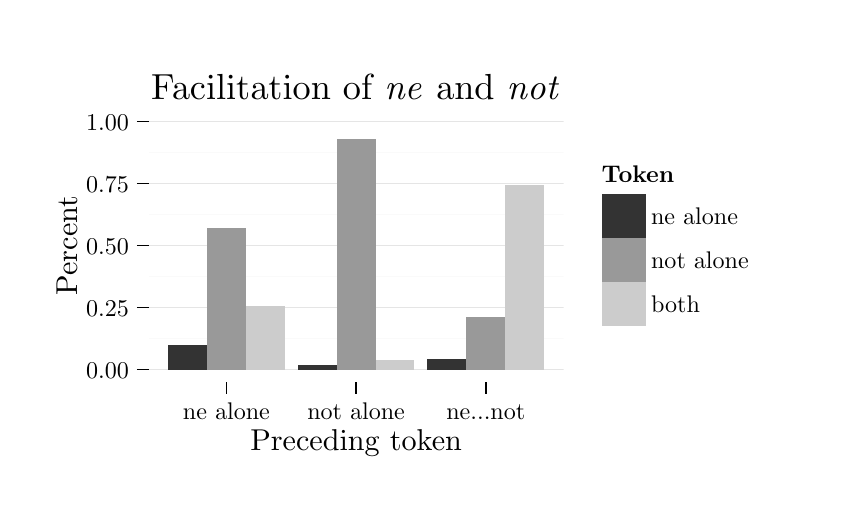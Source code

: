 % Created by tikzDevice version 0.7.0 on 2014-09-02 18:48:48
% !TEX encoding = UTF-8 Unicode
\begin{tikzpicture}[x=1pt,y=1pt]
\definecolor[named]{fillColor}{rgb}{1.00,1.00,1.00}
\path[use as bounding box,fill=fillColor,fill opacity=0.00] (0,0) rectangle (289.08,162.61);
\begin{scope}
\path[clip] ( 43.70, 34.60) rectangle (193.65,133.24);
\definecolor[named]{drawColor}{rgb}{0.98,0.98,0.98}

\path[draw=drawColor,line width= 0.6pt,line join=round] ( 43.70, 50.29) --
	(193.65, 50.29);

\path[draw=drawColor,line width= 0.6pt,line join=round] ( 43.70, 72.71) --
	(193.65, 72.71);

\path[draw=drawColor,line width= 0.6pt,line join=round] ( 43.70, 95.13) --
	(193.65, 95.13);

\path[draw=drawColor,line width= 0.6pt,line join=round] ( 43.70,117.55) --
	(193.65,117.55);
\definecolor[named]{drawColor}{rgb}{0.90,0.90,0.90}

\path[draw=drawColor,line width= 0.2pt,line join=round] ( 43.70, 39.08) --
	(193.65, 39.08);

\path[draw=drawColor,line width= 0.2pt,line join=round] ( 43.70, 61.50) --
	(193.65, 61.50);

\path[draw=drawColor,line width= 0.2pt,line join=round] ( 43.70, 83.92) --
	(193.65, 83.92);

\path[draw=drawColor,line width= 0.2pt,line join=round] ( 43.70,106.34) --
	(193.65,106.34);

\path[draw=drawColor,line width= 0.2pt,line join=round] ( 43.70,128.76) --
	(193.65,128.76);
\definecolor[named]{fillColor}{rgb}{0.20,0.20,0.20}

\path[fill=fillColor] ( 50.73, 39.08) rectangle ( 64.79, 47.87);
\definecolor[named]{fillColor}{rgb}{0.60,0.60,0.60}

\path[fill=fillColor] ( 64.79, 39.08) rectangle ( 78.84, 90.07);
\definecolor[named]{fillColor}{rgb}{0.80,0.80,0.80}

\path[fill=fillColor] ( 78.84, 39.08) rectangle ( 92.90, 61.94);
\definecolor[named]{fillColor}{rgb}{0.20,0.20,0.20}

\path[fill=fillColor] ( 97.59, 39.08) rectangle (111.65, 40.58);
\definecolor[named]{fillColor}{rgb}{0.60,0.60,0.60}

\path[fill=fillColor] (111.65, 39.08) rectangle (125.70,122.44);
\definecolor[named]{fillColor}{rgb}{0.80,0.80,0.80}

\path[fill=fillColor] (125.70, 39.08) rectangle (139.76, 42.36);
\definecolor[named]{fillColor}{rgb}{0.20,0.20,0.20}

\path[fill=fillColor] (144.45, 39.08) rectangle (158.51, 42.75);
\definecolor[named]{fillColor}{rgb}{0.60,0.60,0.60}

\path[fill=fillColor] (158.51, 39.08) rectangle (172.56, 58.08);
\definecolor[named]{fillColor}{rgb}{0.80,0.80,0.80}

\path[fill=fillColor] (172.56, 39.08) rectangle (186.62,105.76);
\end{scope}
\begin{scope}
\path[clip] (  0.00,  0.00) rectangle (289.08,162.61);
\definecolor[named]{drawColor}{rgb}{0.00,0.00,0.00}

\node[text=drawColor,anchor=base east,inner sep=0pt, outer sep=0pt, scale=  0.87] at ( 36.59, 35.92) {0.00};

\node[text=drawColor,anchor=base east,inner sep=0pt, outer sep=0pt, scale=  0.87] at ( 36.59, 58.34) {0.25};

\node[text=drawColor,anchor=base east,inner sep=0pt, outer sep=0pt, scale=  0.87] at ( 36.59, 80.76) {0.50};

\node[text=drawColor,anchor=base east,inner sep=0pt, outer sep=0pt, scale=  0.87] at ( 36.59,103.18) {0.75};

\node[text=drawColor,anchor=base east,inner sep=0pt, outer sep=0pt, scale=  0.87] at ( 36.59,125.59) {1.00};
\end{scope}
\begin{scope}
\path[clip] (  0.00,  0.00) rectangle (289.08,162.61);
\definecolor[named]{drawColor}{rgb}{0.00,0.00,0.00}

\path[draw=drawColor,line width= 0.6pt,line join=round] ( 39.43, 39.08) --
	( 43.70, 39.08);

\path[draw=drawColor,line width= 0.6pt,line join=round] ( 39.43, 61.50) --
	( 43.70, 61.50);

\path[draw=drawColor,line width= 0.6pt,line join=round] ( 39.43, 83.92) --
	( 43.70, 83.92);

\path[draw=drawColor,line width= 0.6pt,line join=round] ( 39.43,106.34) --
	( 43.70,106.34);

\path[draw=drawColor,line width= 0.6pt,line join=round] ( 39.43,128.76) --
	( 43.70,128.76);
\end{scope}
\begin{scope}
\path[clip] (  0.00,  0.00) rectangle (289.08,162.61);
\definecolor[named]{drawColor}{rgb}{0.00,0.00,0.00}

\path[draw=drawColor,line width= 0.6pt,line join=round] ( 71.81, 30.33) --
	( 71.81, 34.60);

\path[draw=drawColor,line width= 0.6pt,line join=round] (118.67, 30.33) --
	(118.67, 34.60);

\path[draw=drawColor,line width= 0.6pt,line join=round] (165.54, 30.33) --
	(165.54, 34.60);
\end{scope}
\begin{scope}
\path[clip] (  0.00,  0.00) rectangle (289.08,162.61);
\definecolor[named]{drawColor}{rgb}{0.00,0.00,0.00}

\node[text=drawColor,anchor=base,inner sep=0pt, outer sep=0pt, scale=  0.87] at ( 71.81, 21.16) {ne alone};

\node[text=drawColor,anchor=base,inner sep=0pt, outer sep=0pt, scale=  0.87] at (118.67, 21.16) {not alone};

\node[text=drawColor,anchor=base,inner sep=0pt, outer sep=0pt, scale=  0.87] at (165.54, 21.16) {ne...not};
\end{scope}
\begin{scope}
\path[clip] (  0.00,  0.00) rectangle (289.08,162.61);
\definecolor[named]{drawColor}{rgb}{0.00,0.00,0.00}

\node[text=drawColor,anchor=base,inner sep=0pt, outer sep=0pt, scale=  1.09] at (118.67,  9.94) {Preceding token};
\end{scope}
\begin{scope}
\path[clip] (  0.00,  0.00) rectangle (289.08,162.61);
\definecolor[named]{drawColor}{rgb}{0.00,0.00,0.00}

\node[text=drawColor,rotate= 90.00,anchor=base,inner sep=0pt, outer sep=0pt, scale=  1.09] at ( 17.85, 83.92) {Percent};
\end{scope}
\begin{scope}
\path[clip] (  0.00,  0.00) rectangle (289.08,162.61);
\definecolor[named]{drawColor}{rgb}{0.00,0.00,0.00}

\node[text=drawColor,anchor=base west,inner sep=0pt, outer sep=0pt, scale=  0.87] at (207.39,106.64) {\bfseries Token};
\end{scope}
\begin{scope}
\path[clip] (  0.00,  0.00) rectangle (289.08,162.61);
\definecolor[named]{fillColor}{rgb}{0.20,0.20,0.20}

\path[fill=fillColor] (207.39, 86.76) rectangle (223.29,102.66);

\path[] (207.39, 86.76) --
	(223.29,102.66);
\end{scope}
\begin{scope}
\path[clip] (  0.00,  0.00) rectangle (289.08,162.61);
\definecolor[named]{fillColor}{rgb}{0.60,0.60,0.60}

\path[fill=fillColor] (207.39, 70.86) rectangle (223.29, 86.76);

\path[] (207.39, 70.86) --
	(223.29, 86.76);
\end{scope}
\begin{scope}
\path[clip] (  0.00,  0.00) rectangle (289.08,162.61);
\definecolor[named]{fillColor}{rgb}{0.80,0.80,0.80}

\path[fill=fillColor] (207.39, 54.96) rectangle (223.29, 70.86);

\path[] (207.39, 54.96) --
	(223.29, 70.86);
\end{scope}
\begin{scope}
\path[clip] (  0.00,  0.00) rectangle (289.08,162.61);
\definecolor[named]{drawColor}{rgb}{0.00,0.00,0.00}

\node[text=drawColor,anchor=base west,inner sep=0pt, outer sep=0pt, scale=  0.87] at (225.28, 91.55) {ne alone};
\end{scope}
\begin{scope}
\path[clip] (  0.00,  0.00) rectangle (289.08,162.61);
\definecolor[named]{drawColor}{rgb}{0.00,0.00,0.00}

\node[text=drawColor,anchor=base west,inner sep=0pt, outer sep=0pt, scale=  0.87] at (225.28, 75.65) {not alone};
\end{scope}
\begin{scope}
\path[clip] (  0.00,  0.00) rectangle (289.08,162.61);
\definecolor[named]{drawColor}{rgb}{0.00,0.00,0.00}

\node[text=drawColor,anchor=base west,inner sep=0pt, outer sep=0pt, scale=  0.87] at (225.28, 59.75) {both};
\end{scope}
\begin{scope}
\path[clip] (  0.00,  0.00) rectangle (289.08,162.61);
\definecolor[named]{drawColor}{rgb}{0.00,0.00,0.00}

\node[text=drawColor,anchor=base,inner sep=0pt, outer sep=0pt, scale=  1.31] at (118.67,136.55) {Facilitation of \emph{ne} and \emph{not}};
\end{scope}
\end{tikzpicture}
